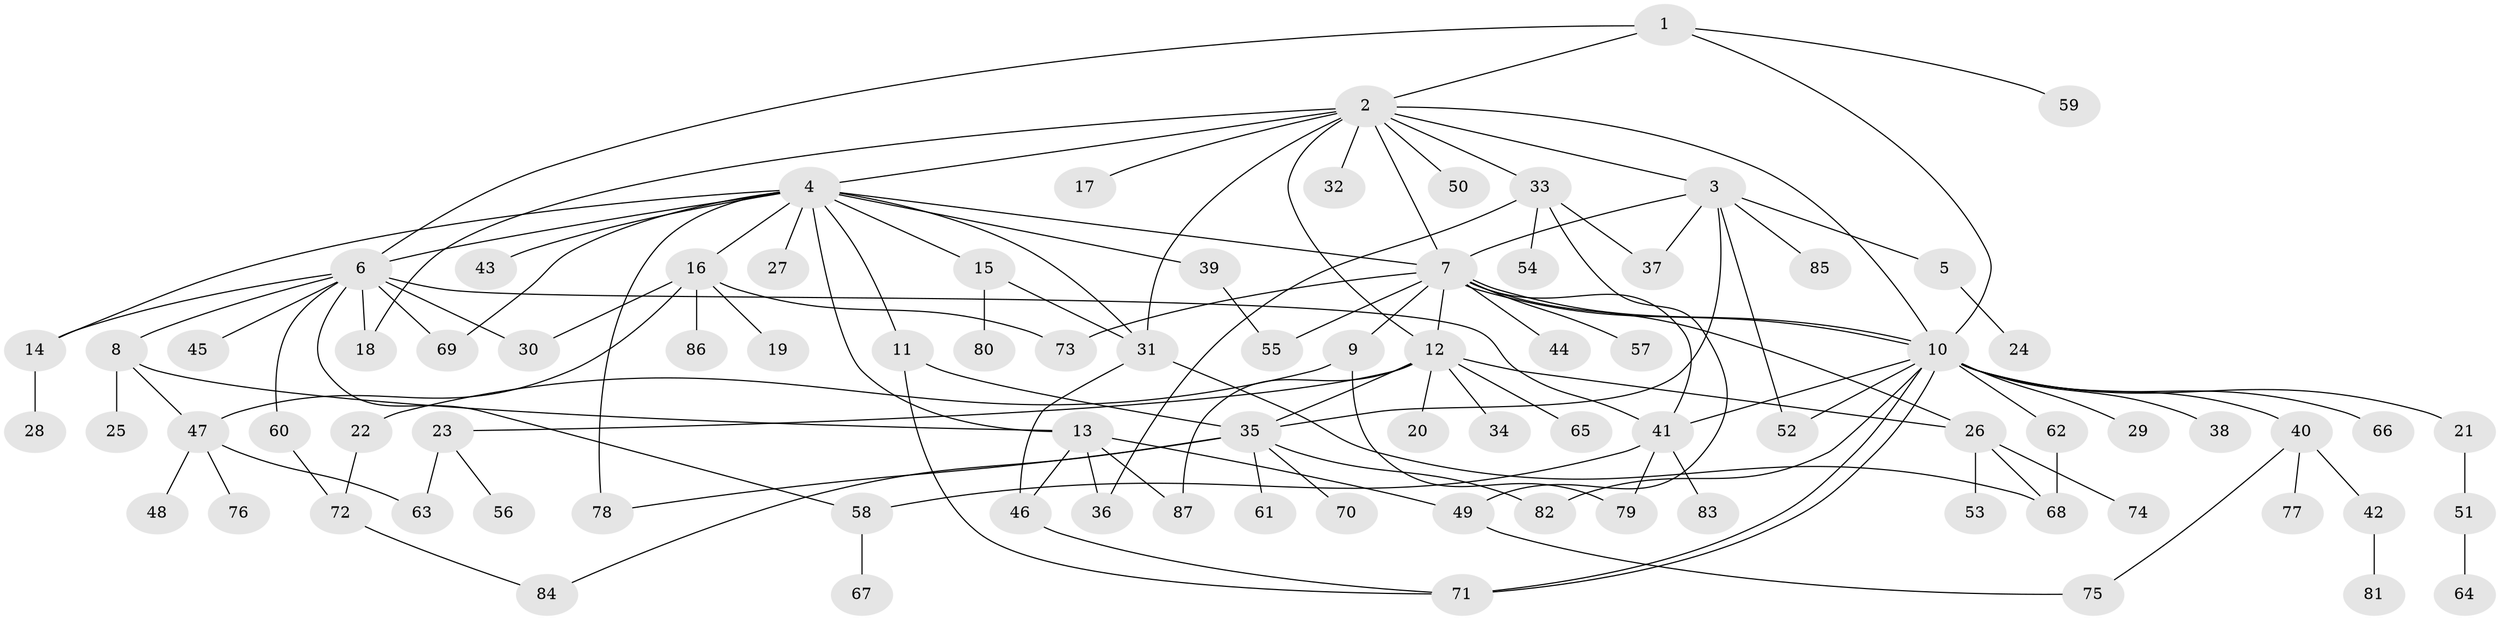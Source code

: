 // Generated by graph-tools (version 1.1) at 2025/11/02/27/25 16:11:11]
// undirected, 87 vertices, 127 edges
graph export_dot {
graph [start="1"]
  node [color=gray90,style=filled];
  1;
  2;
  3;
  4;
  5;
  6;
  7;
  8;
  9;
  10;
  11;
  12;
  13;
  14;
  15;
  16;
  17;
  18;
  19;
  20;
  21;
  22;
  23;
  24;
  25;
  26;
  27;
  28;
  29;
  30;
  31;
  32;
  33;
  34;
  35;
  36;
  37;
  38;
  39;
  40;
  41;
  42;
  43;
  44;
  45;
  46;
  47;
  48;
  49;
  50;
  51;
  52;
  53;
  54;
  55;
  56;
  57;
  58;
  59;
  60;
  61;
  62;
  63;
  64;
  65;
  66;
  67;
  68;
  69;
  70;
  71;
  72;
  73;
  74;
  75;
  76;
  77;
  78;
  79;
  80;
  81;
  82;
  83;
  84;
  85;
  86;
  87;
  1 -- 2;
  1 -- 6;
  1 -- 10;
  1 -- 59;
  2 -- 3;
  2 -- 4;
  2 -- 7;
  2 -- 10;
  2 -- 12;
  2 -- 17;
  2 -- 18;
  2 -- 31;
  2 -- 32;
  2 -- 33;
  2 -- 50;
  3 -- 5;
  3 -- 7;
  3 -- 35;
  3 -- 37;
  3 -- 52;
  3 -- 85;
  4 -- 6;
  4 -- 7;
  4 -- 11;
  4 -- 13;
  4 -- 14;
  4 -- 15;
  4 -- 16;
  4 -- 27;
  4 -- 31;
  4 -- 39;
  4 -- 43;
  4 -- 69;
  4 -- 78;
  5 -- 24;
  6 -- 8;
  6 -- 14;
  6 -- 18;
  6 -- 30;
  6 -- 41;
  6 -- 45;
  6 -- 58;
  6 -- 60;
  6 -- 69;
  7 -- 9;
  7 -- 10;
  7 -- 10;
  7 -- 12;
  7 -- 26;
  7 -- 41;
  7 -- 44;
  7 -- 55;
  7 -- 57;
  7 -- 73;
  8 -- 13;
  8 -- 25;
  8 -- 47;
  9 -- 22;
  9 -- 79;
  10 -- 21;
  10 -- 29;
  10 -- 38;
  10 -- 40;
  10 -- 41;
  10 -- 52;
  10 -- 62;
  10 -- 66;
  10 -- 71;
  10 -- 71;
  10 -- 82;
  11 -- 35;
  11 -- 71;
  12 -- 20;
  12 -- 23;
  12 -- 26;
  12 -- 34;
  12 -- 35;
  12 -- 65;
  12 -- 87;
  13 -- 36;
  13 -- 46;
  13 -- 49;
  13 -- 87;
  14 -- 28;
  15 -- 31;
  15 -- 80;
  16 -- 19;
  16 -- 30;
  16 -- 47;
  16 -- 73;
  16 -- 86;
  21 -- 51;
  22 -- 72;
  23 -- 56;
  23 -- 63;
  26 -- 53;
  26 -- 68;
  26 -- 74;
  31 -- 46;
  31 -- 68;
  33 -- 36;
  33 -- 37;
  33 -- 49;
  33 -- 54;
  35 -- 61;
  35 -- 70;
  35 -- 78;
  35 -- 82;
  35 -- 84;
  39 -- 55;
  40 -- 42;
  40 -- 75;
  40 -- 77;
  41 -- 58;
  41 -- 79;
  41 -- 83;
  42 -- 81;
  46 -- 71;
  47 -- 48;
  47 -- 63;
  47 -- 76;
  49 -- 75;
  51 -- 64;
  58 -- 67;
  60 -- 72;
  62 -- 68;
  72 -- 84;
}
